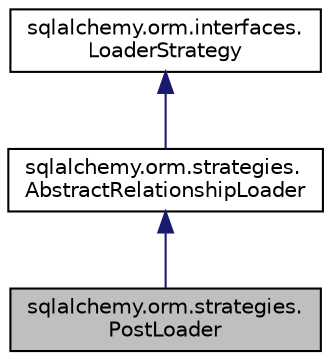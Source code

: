 digraph "sqlalchemy.orm.strategies.PostLoader"
{
 // LATEX_PDF_SIZE
  edge [fontname="Helvetica",fontsize="10",labelfontname="Helvetica",labelfontsize="10"];
  node [fontname="Helvetica",fontsize="10",shape=record];
  Node1 [label="sqlalchemy.orm.strategies.\lPostLoader",height=0.2,width=0.4,color="black", fillcolor="grey75", style="filled", fontcolor="black",tooltip=" "];
  Node2 -> Node1 [dir="back",color="midnightblue",fontsize="10",style="solid",fontname="Helvetica"];
  Node2 [label="sqlalchemy.orm.strategies.\lAbstractRelationshipLoader",height=0.2,width=0.4,color="black", fillcolor="white", style="filled",URL="$classsqlalchemy_1_1orm_1_1strategies_1_1AbstractRelationshipLoader.html",tooltip=" "];
  Node3 -> Node2 [dir="back",color="midnightblue",fontsize="10",style="solid",fontname="Helvetica"];
  Node3 [label="sqlalchemy.orm.interfaces.\lLoaderStrategy",height=0.2,width=0.4,color="black", fillcolor="white", style="filled",URL="$classsqlalchemy_1_1orm_1_1interfaces_1_1LoaderStrategy.html",tooltip=" "];
}
